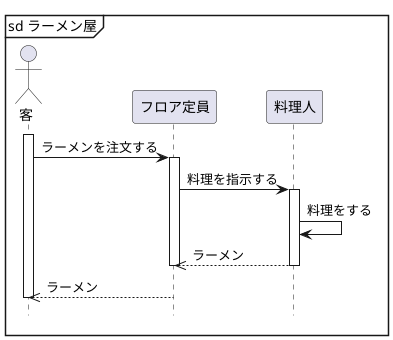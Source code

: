 @startuml 演習4-1
hide footbox
Actor 客 as user
participant "フロア定員" as teiin
participant "料理人" as cooker

mainframe sd ラーメン屋

activate user
user -> teiin :ラーメンを注文する
activate teiin
teiin -> cooker :料理を指示する
activate cooker
cooker -> cooker :料理をする
teiin <<-- cooker :ラーメン
deactivate cooker
deactivate teiin
user <<-- teiin :ラーメン
deactivate user

@enduml
